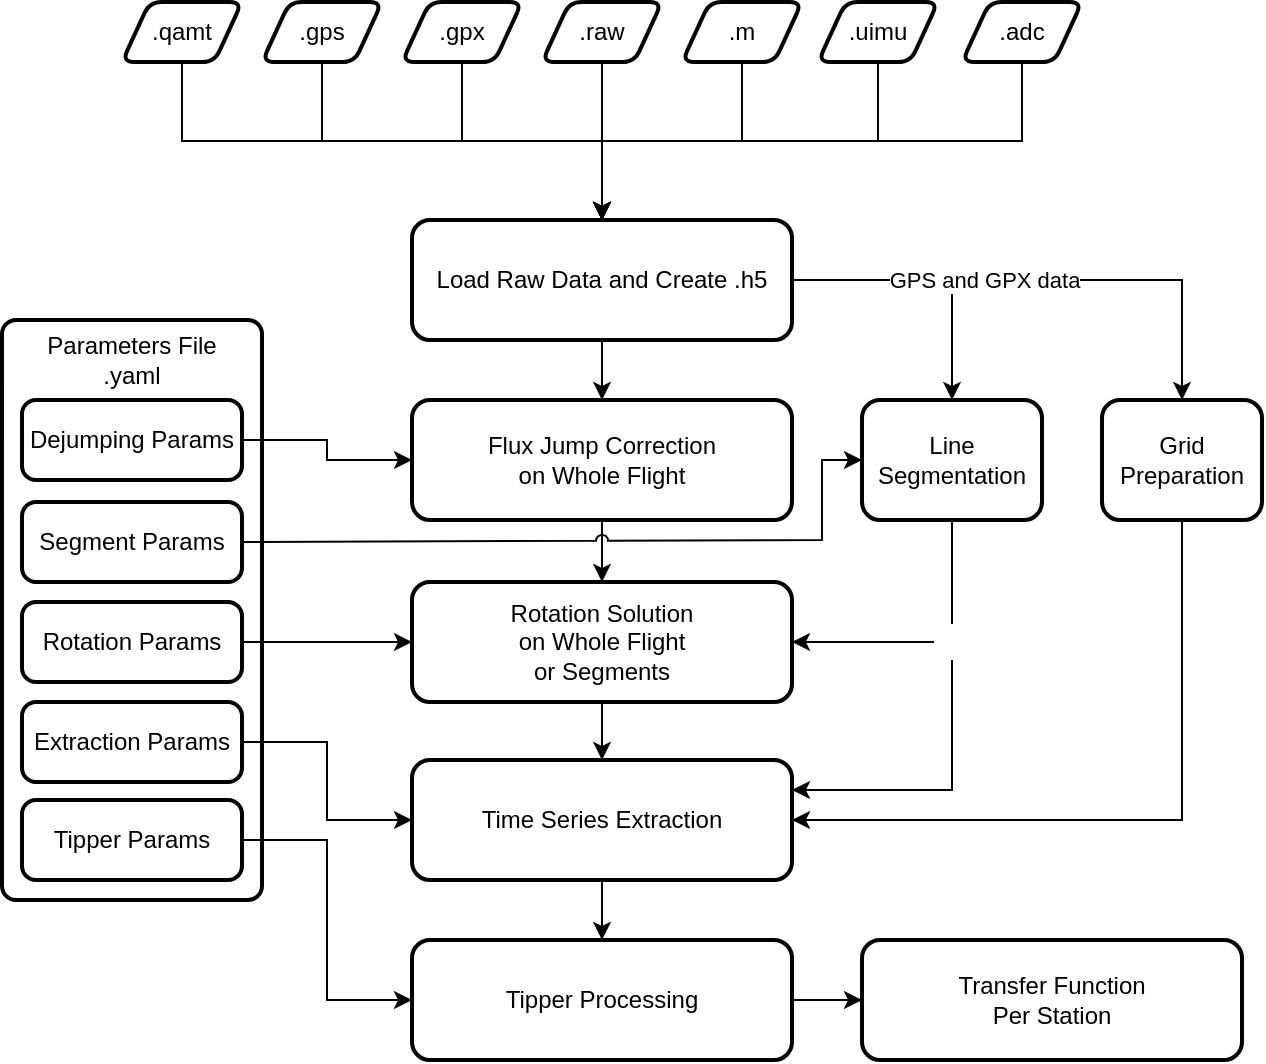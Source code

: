 <mxfile version="21.1.1" type="device">
  <diagram name="Page-1" id="2YBvvXClWsGukQMizWep">
    <mxGraphModel dx="897" dy="1881" grid="1" gridSize="10" guides="1" tooltips="1" connect="1" arrows="1" fold="1" page="1" pageScale="1" pageWidth="850" pageHeight="1100" math="0" shadow="0">
      <root>
        <mxCell id="0" />
        <mxCell id="1" parent="0" />
        <mxCell id="MN9ftSBIloiBMkdkVGjQ-21" style="edgeStyle=orthogonalEdgeStyle;rounded=0;orthogonalLoop=1;jettySize=auto;html=1;exitX=0.5;exitY=1;exitDx=0;exitDy=0;entryX=0.5;entryY=0;entryDx=0;entryDy=0;" edge="1" parent="1" source="MN9ftSBIloiBMkdkVGjQ-1" target="MN9ftSBIloiBMkdkVGjQ-12">
          <mxGeometry relative="1" as="geometry" />
        </mxCell>
        <mxCell id="MN9ftSBIloiBMkdkVGjQ-1" value=".qamt" style="shape=parallelogram;html=1;strokeWidth=2;perimeter=parallelogramPerimeter;whiteSpace=wrap;rounded=1;arcSize=12;size=0.23;" vertex="1" parent="1">
          <mxGeometry x="70" y="-1079" width="60" height="30" as="geometry" />
        </mxCell>
        <mxCell id="MN9ftSBIloiBMkdkVGjQ-29" style="edgeStyle=orthogonalEdgeStyle;rounded=0;orthogonalLoop=1;jettySize=auto;html=1;exitX=0.5;exitY=1;exitDx=0;exitDy=0;entryX=0.5;entryY=0;entryDx=0;entryDy=0;" edge="1" parent="1" source="MN9ftSBIloiBMkdkVGjQ-2" target="MN9ftSBIloiBMkdkVGjQ-12">
          <mxGeometry relative="1" as="geometry" />
        </mxCell>
        <mxCell id="MN9ftSBIloiBMkdkVGjQ-2" value=".gps" style="shape=parallelogram;html=1;strokeWidth=2;perimeter=parallelogramPerimeter;whiteSpace=wrap;rounded=1;arcSize=12;size=0.23;" vertex="1" parent="1">
          <mxGeometry x="140" y="-1079" width="60" height="30" as="geometry" />
        </mxCell>
        <mxCell id="MN9ftSBIloiBMkdkVGjQ-60" style="edgeStyle=orthogonalEdgeStyle;rounded=0;orthogonalLoop=1;jettySize=auto;html=1;exitX=0.5;exitY=1;exitDx=0;exitDy=0;entryX=0.5;entryY=0;entryDx=0;entryDy=0;" edge="1" parent="1" source="MN9ftSBIloiBMkdkVGjQ-5" target="MN9ftSBIloiBMkdkVGjQ-12">
          <mxGeometry relative="1" as="geometry" />
        </mxCell>
        <mxCell id="MN9ftSBIloiBMkdkVGjQ-5" value=".gpx" style="shape=parallelogram;html=1;strokeWidth=2;perimeter=parallelogramPerimeter;whiteSpace=wrap;rounded=1;arcSize=12;size=0.23;" vertex="1" parent="1">
          <mxGeometry x="210" y="-1079" width="60" height="30" as="geometry" />
        </mxCell>
        <mxCell id="MN9ftSBIloiBMkdkVGjQ-32" style="edgeStyle=orthogonalEdgeStyle;rounded=0;orthogonalLoop=1;jettySize=auto;html=1;exitX=0.5;exitY=1;exitDx=0;exitDy=0;entryX=0.5;entryY=0;entryDx=0;entryDy=0;" edge="1" parent="1" source="MN9ftSBIloiBMkdkVGjQ-6" target="MN9ftSBIloiBMkdkVGjQ-12">
          <mxGeometry relative="1" as="geometry" />
        </mxCell>
        <mxCell id="MN9ftSBIloiBMkdkVGjQ-6" value=".raw" style="shape=parallelogram;html=1;strokeWidth=2;perimeter=parallelogramPerimeter;whiteSpace=wrap;rounded=1;arcSize=12;size=0.23;" vertex="1" parent="1">
          <mxGeometry x="280" y="-1079" width="60" height="30" as="geometry" />
        </mxCell>
        <mxCell id="MN9ftSBIloiBMkdkVGjQ-61" style="edgeStyle=orthogonalEdgeStyle;rounded=0;orthogonalLoop=1;jettySize=auto;html=1;exitX=0.5;exitY=1;exitDx=0;exitDy=0;entryX=0.5;entryY=0;entryDx=0;entryDy=0;" edge="1" parent="1" source="MN9ftSBIloiBMkdkVGjQ-7" target="MN9ftSBIloiBMkdkVGjQ-12">
          <mxGeometry relative="1" as="geometry" />
        </mxCell>
        <mxCell id="MN9ftSBIloiBMkdkVGjQ-7" value=".m" style="shape=parallelogram;html=1;strokeWidth=2;perimeter=parallelogramPerimeter;whiteSpace=wrap;rounded=1;arcSize=12;size=0.23;" vertex="1" parent="1">
          <mxGeometry x="350" y="-1079" width="60" height="30" as="geometry" />
        </mxCell>
        <mxCell id="MN9ftSBIloiBMkdkVGjQ-62" style="edgeStyle=orthogonalEdgeStyle;rounded=0;orthogonalLoop=1;jettySize=auto;html=1;exitX=0.5;exitY=1;exitDx=0;exitDy=0;entryX=0.5;entryY=0;entryDx=0;entryDy=0;" edge="1" parent="1" source="MN9ftSBIloiBMkdkVGjQ-8" target="MN9ftSBIloiBMkdkVGjQ-12">
          <mxGeometry relative="1" as="geometry" />
        </mxCell>
        <mxCell id="MN9ftSBIloiBMkdkVGjQ-8" value=".uimu" style="shape=parallelogram;html=1;strokeWidth=2;perimeter=parallelogramPerimeter;whiteSpace=wrap;rounded=1;arcSize=12;size=0.23;" vertex="1" parent="1">
          <mxGeometry x="418" y="-1079" width="60" height="30" as="geometry" />
        </mxCell>
        <mxCell id="MN9ftSBIloiBMkdkVGjQ-36" style="edgeStyle=orthogonalEdgeStyle;rounded=0;orthogonalLoop=1;jettySize=auto;html=1;exitX=0.5;exitY=1;exitDx=0;exitDy=0;entryX=0.5;entryY=0;entryDx=0;entryDy=0;" edge="1" parent="1" source="MN9ftSBIloiBMkdkVGjQ-12" target="MN9ftSBIloiBMkdkVGjQ-35">
          <mxGeometry relative="1" as="geometry" />
        </mxCell>
        <mxCell id="MN9ftSBIloiBMkdkVGjQ-46" style="edgeStyle=orthogonalEdgeStyle;rounded=0;orthogonalLoop=1;jettySize=auto;html=1;exitX=1;exitY=0.5;exitDx=0;exitDy=0;entryX=0.5;entryY=0;entryDx=0;entryDy=0;" edge="1" parent="1" source="MN9ftSBIloiBMkdkVGjQ-12" target="MN9ftSBIloiBMkdkVGjQ-45">
          <mxGeometry relative="1" as="geometry" />
        </mxCell>
        <mxCell id="MN9ftSBIloiBMkdkVGjQ-50" style="edgeStyle=orthogonalEdgeStyle;rounded=0;orthogonalLoop=1;jettySize=auto;html=1;exitX=1;exitY=0.5;exitDx=0;exitDy=0;entryX=0.5;entryY=0;entryDx=0;entryDy=0;" edge="1" parent="1" source="MN9ftSBIloiBMkdkVGjQ-12" target="MN9ftSBIloiBMkdkVGjQ-44">
          <mxGeometry relative="1" as="geometry" />
        </mxCell>
        <mxCell id="MN9ftSBIloiBMkdkVGjQ-51" value="GPS and GPX data" style="edgeLabel;html=1;align=center;verticalAlign=middle;resizable=0;points=[];" vertex="1" connectable="0" parent="MN9ftSBIloiBMkdkVGjQ-50">
          <mxGeometry x="-0.292" y="3" relative="1" as="geometry">
            <mxPoint x="46" y="3" as="offset" />
          </mxGeometry>
        </mxCell>
        <mxCell id="MN9ftSBIloiBMkdkVGjQ-12" value="Load Raw Data and Create .h5" style="rounded=1;whiteSpace=wrap;html=1;strokeWidth=2;" vertex="1" parent="1">
          <mxGeometry x="215" y="-970" width="190" height="60" as="geometry" />
        </mxCell>
        <mxCell id="MN9ftSBIloiBMkdkVGjQ-16" value="" style="group" vertex="1" connectable="0" parent="1">
          <mxGeometry x="490" y="-1080" width="60" height="31" as="geometry" />
        </mxCell>
        <mxCell id="MN9ftSBIloiBMkdkVGjQ-9" value=".adc" style="shape=parallelogram;html=1;strokeWidth=2;perimeter=parallelogramPerimeter;whiteSpace=wrap;rounded=1;arcSize=12;size=0.23;" vertex="1" parent="MN9ftSBIloiBMkdkVGjQ-16">
          <mxGeometry y="1" width="60" height="30" as="geometry" />
        </mxCell>
        <mxCell id="MN9ftSBIloiBMkdkVGjQ-10" value="" style="shape=image;html=1;verticalAlign=top;verticalLabelPosition=bottom;labelBackgroundColor=#ffffff;imageAspect=0;aspect=fixed;image=https://cdn4.iconfinder.com/data/icons/evil-icons-user-interface/64/question-128.png" vertex="1" parent="MN9ftSBIloiBMkdkVGjQ-16">
          <mxGeometry x="39" width="18" height="18" as="geometry" />
        </mxCell>
        <mxCell id="MN9ftSBIloiBMkdkVGjQ-39" style="edgeStyle=orthogonalEdgeStyle;rounded=0;orthogonalLoop=1;jettySize=auto;html=1;exitX=0.5;exitY=1;exitDx=0;exitDy=0;entryX=0.5;entryY=0;entryDx=0;entryDy=0;" edge="1" parent="1" source="MN9ftSBIloiBMkdkVGjQ-35" target="MN9ftSBIloiBMkdkVGjQ-38">
          <mxGeometry relative="1" as="geometry" />
        </mxCell>
        <mxCell id="MN9ftSBIloiBMkdkVGjQ-35" value="Flux Jump Correction&lt;br&gt;on Whole Flight" style="rounded=1;whiteSpace=wrap;html=1;strokeWidth=2;" vertex="1" parent="1">
          <mxGeometry x="215" y="-880" width="190" height="60" as="geometry" />
        </mxCell>
        <mxCell id="MN9ftSBIloiBMkdkVGjQ-74" value="" style="edgeStyle=orthogonalEdgeStyle;rounded=0;orthogonalLoop=1;jettySize=auto;html=1;" edge="1" parent="1" source="MN9ftSBIloiBMkdkVGjQ-38" target="MN9ftSBIloiBMkdkVGjQ-40">
          <mxGeometry relative="1" as="geometry" />
        </mxCell>
        <mxCell id="MN9ftSBIloiBMkdkVGjQ-38" value="Rotation Solution&lt;br&gt;on Whole Flight&lt;br&gt;or Segments" style="rounded=1;whiteSpace=wrap;html=1;strokeWidth=2;" vertex="1" parent="1">
          <mxGeometry x="215" y="-789" width="190" height="60" as="geometry" />
        </mxCell>
        <mxCell id="MN9ftSBIloiBMkdkVGjQ-43" style="edgeStyle=orthogonalEdgeStyle;rounded=0;orthogonalLoop=1;jettySize=auto;html=1;exitX=0.5;exitY=1;exitDx=0;exitDy=0;entryX=0.5;entryY=0;entryDx=0;entryDy=0;" edge="1" parent="1" source="MN9ftSBIloiBMkdkVGjQ-40" target="MN9ftSBIloiBMkdkVGjQ-41">
          <mxGeometry relative="1" as="geometry" />
        </mxCell>
        <mxCell id="MN9ftSBIloiBMkdkVGjQ-40" value="Time Series Extraction" style="rounded=1;whiteSpace=wrap;html=1;strokeWidth=2;" vertex="1" parent="1">
          <mxGeometry x="215" y="-700" width="190" height="60" as="geometry" />
        </mxCell>
        <mxCell id="MN9ftSBIloiBMkdkVGjQ-81" value="" style="edgeStyle=orthogonalEdgeStyle;rounded=0;orthogonalLoop=1;jettySize=auto;html=1;" edge="1" parent="1" source="MN9ftSBIloiBMkdkVGjQ-41" target="MN9ftSBIloiBMkdkVGjQ-80">
          <mxGeometry relative="1" as="geometry" />
        </mxCell>
        <mxCell id="MN9ftSBIloiBMkdkVGjQ-41" value="Tipper Processing" style="rounded=1;whiteSpace=wrap;html=1;strokeWidth=2;" vertex="1" parent="1">
          <mxGeometry x="215" y="-610" width="190" height="60" as="geometry" />
        </mxCell>
        <mxCell id="MN9ftSBIloiBMkdkVGjQ-52" style="edgeStyle=orthogonalEdgeStyle;rounded=0;orthogonalLoop=1;jettySize=auto;html=1;exitX=0.5;exitY=1;exitDx=0;exitDy=0;entryX=0.5;entryY=0;entryDx=0;entryDy=0;endArrow=none;endFill=0;" edge="1" parent="1" source="MN9ftSBIloiBMkdkVGjQ-44" target="MN9ftSBIloiBMkdkVGjQ-49">
          <mxGeometry relative="1" as="geometry" />
        </mxCell>
        <mxCell id="MN9ftSBIloiBMkdkVGjQ-44" value="Line Segmentation" style="rounded=1;whiteSpace=wrap;html=1;strokeWidth=2;" vertex="1" parent="1">
          <mxGeometry x="440" y="-880" width="90" height="60" as="geometry" />
        </mxCell>
        <mxCell id="MN9ftSBIloiBMkdkVGjQ-55" style="edgeStyle=orthogonalEdgeStyle;rounded=0;orthogonalLoop=1;jettySize=auto;html=1;exitX=0.5;exitY=1;exitDx=0;exitDy=0;entryX=1;entryY=0.5;entryDx=0;entryDy=0;" edge="1" parent="1" source="MN9ftSBIloiBMkdkVGjQ-45" target="MN9ftSBIloiBMkdkVGjQ-40">
          <mxGeometry relative="1" as="geometry" />
        </mxCell>
        <mxCell id="MN9ftSBIloiBMkdkVGjQ-45" value="Grid Preparation" style="rounded=1;whiteSpace=wrap;html=1;strokeWidth=2;" vertex="1" parent="1">
          <mxGeometry x="560" y="-880" width="80" height="60" as="geometry" />
        </mxCell>
        <mxCell id="MN9ftSBIloiBMkdkVGjQ-53" style="edgeStyle=orthogonalEdgeStyle;rounded=0;orthogonalLoop=1;jettySize=auto;html=1;exitX=0.5;exitY=1;exitDx=0;exitDy=0;entryX=1;entryY=0.25;entryDx=0;entryDy=0;" edge="1" parent="1" source="MN9ftSBIloiBMkdkVGjQ-49" target="MN9ftSBIloiBMkdkVGjQ-40">
          <mxGeometry relative="1" as="geometry" />
        </mxCell>
        <mxCell id="MN9ftSBIloiBMkdkVGjQ-54" style="edgeStyle=orthogonalEdgeStyle;rounded=0;orthogonalLoop=1;jettySize=auto;html=1;exitX=0;exitY=0.5;exitDx=0;exitDy=0;entryX=1;entryY=0.5;entryDx=0;entryDy=0;" edge="1" parent="1" source="MN9ftSBIloiBMkdkVGjQ-49" target="MN9ftSBIloiBMkdkVGjQ-38">
          <mxGeometry relative="1" as="geometry" />
        </mxCell>
        <mxCell id="MN9ftSBIloiBMkdkVGjQ-49" value="" style="shape=image;html=1;verticalAlign=top;verticalLabelPosition=bottom;labelBackgroundColor=#ffffff;imageAspect=0;aspect=fixed;image=https://cdn1.iconfinder.com/data/icons/ui-essential-17/32/UI_Essential_Outline_1_essential-app-ui-question-help-128.png" vertex="1" parent="1">
          <mxGeometry x="476" y="-768" width="18" height="18" as="geometry" />
        </mxCell>
        <mxCell id="MN9ftSBIloiBMkdkVGjQ-63" style="edgeStyle=orthogonalEdgeStyle;rounded=0;orthogonalLoop=1;jettySize=auto;html=1;exitX=0.5;exitY=1;exitDx=0;exitDy=0;entryX=0.5;entryY=0;entryDx=0;entryDy=0;" edge="1" parent="1" source="MN9ftSBIloiBMkdkVGjQ-9" target="MN9ftSBIloiBMkdkVGjQ-12">
          <mxGeometry relative="1" as="geometry" />
        </mxCell>
        <mxCell id="MN9ftSBIloiBMkdkVGjQ-64" value="" style="rounded=1;whiteSpace=wrap;html=1;absoluteArcSize=1;arcSize=14;strokeWidth=2;" vertex="1" parent="1">
          <mxGeometry x="10" y="-920" width="130" height="290" as="geometry" />
        </mxCell>
        <mxCell id="MN9ftSBIloiBMkdkVGjQ-65" value="Parameters File&lt;br&gt;.yaml" style="text;html=1;strokeColor=none;fillColor=none;align=center;verticalAlign=middle;whiteSpace=wrap;rounded=0;" vertex="1" parent="1">
          <mxGeometry x="10" y="-915" width="130" height="30" as="geometry" />
        </mxCell>
        <mxCell id="MN9ftSBIloiBMkdkVGjQ-66" value="" style="shape=image;html=1;verticalAlign=top;verticalLabelPosition=bottom;labelBackgroundColor=#ffffff;imageAspect=0;aspect=fixed;image=https://cdn1.iconfinder.com/data/icons/ui-essential-17/32/UI_Essential_Outline_1_essential-app-ui-question-help-128.png" vertex="1" parent="1">
          <mxGeometry x="49" y="-901" width="10" height="10" as="geometry" />
        </mxCell>
        <mxCell id="MN9ftSBIloiBMkdkVGjQ-79" style="edgeStyle=orthogonalEdgeStyle;rounded=0;orthogonalLoop=1;jettySize=auto;html=1;exitX=1;exitY=0.5;exitDx=0;exitDy=0;entryX=0;entryY=0.5;entryDx=0;entryDy=0;" edge="1" parent="1" source="MN9ftSBIloiBMkdkVGjQ-68" target="MN9ftSBIloiBMkdkVGjQ-35">
          <mxGeometry relative="1" as="geometry" />
        </mxCell>
        <mxCell id="MN9ftSBIloiBMkdkVGjQ-68" value="Dejumping Params" style="rounded=1;whiteSpace=wrap;html=1;absoluteArcSize=1;arcSize=14;strokeWidth=2;" vertex="1" parent="1">
          <mxGeometry x="20" y="-880" width="110" height="40" as="geometry" />
        </mxCell>
        <mxCell id="MN9ftSBIloiBMkdkVGjQ-78" style="edgeStyle=orthogonalEdgeStyle;rounded=0;orthogonalLoop=1;jettySize=auto;html=1;exitX=1;exitY=0.5;exitDx=0;exitDy=0;entryX=0;entryY=0.5;entryDx=0;entryDy=0;" edge="1" parent="1" source="MN9ftSBIloiBMkdkVGjQ-69" target="MN9ftSBIloiBMkdkVGjQ-38">
          <mxGeometry relative="1" as="geometry" />
        </mxCell>
        <mxCell id="MN9ftSBIloiBMkdkVGjQ-69" value="Rotation Params" style="rounded=1;whiteSpace=wrap;html=1;absoluteArcSize=1;arcSize=14;strokeWidth=2;" vertex="1" parent="1">
          <mxGeometry x="20" y="-779" width="110" height="40" as="geometry" />
        </mxCell>
        <mxCell id="MN9ftSBIloiBMkdkVGjQ-77" style="edgeStyle=orthogonalEdgeStyle;rounded=0;orthogonalLoop=1;jettySize=auto;html=1;exitX=1;exitY=0.5;exitDx=0;exitDy=0;entryX=0;entryY=0.5;entryDx=0;entryDy=0;" edge="1" parent="1" source="MN9ftSBIloiBMkdkVGjQ-70" target="MN9ftSBIloiBMkdkVGjQ-40">
          <mxGeometry relative="1" as="geometry" />
        </mxCell>
        <mxCell id="MN9ftSBIloiBMkdkVGjQ-70" value="Extraction Params" style="rounded=1;whiteSpace=wrap;html=1;absoluteArcSize=1;arcSize=14;strokeWidth=2;" vertex="1" parent="1">
          <mxGeometry x="20" y="-729" width="110" height="40" as="geometry" />
        </mxCell>
        <mxCell id="MN9ftSBIloiBMkdkVGjQ-76" style="edgeStyle=orthogonalEdgeStyle;rounded=0;orthogonalLoop=1;jettySize=auto;html=1;exitX=1;exitY=0.5;exitDx=0;exitDy=0;entryX=0;entryY=0.5;entryDx=0;entryDy=0;jumpStyle=arc;" edge="1" parent="1" source="MN9ftSBIloiBMkdkVGjQ-71" target="MN9ftSBIloiBMkdkVGjQ-44">
          <mxGeometry relative="1" as="geometry">
            <Array as="points">
              <mxPoint x="180" y="-810" />
              <mxPoint x="420" y="-810" />
              <mxPoint x="420" y="-850" />
            </Array>
          </mxGeometry>
        </mxCell>
        <mxCell id="MN9ftSBIloiBMkdkVGjQ-71" value="Segment Params" style="rounded=1;whiteSpace=wrap;html=1;absoluteArcSize=1;arcSize=14;strokeWidth=2;" vertex="1" parent="1">
          <mxGeometry x="20" y="-829" width="110" height="40" as="geometry" />
        </mxCell>
        <mxCell id="MN9ftSBIloiBMkdkVGjQ-75" style="edgeStyle=orthogonalEdgeStyle;rounded=0;orthogonalLoop=1;jettySize=auto;html=1;exitX=1;exitY=0.5;exitDx=0;exitDy=0;entryX=0;entryY=0.5;entryDx=0;entryDy=0;" edge="1" parent="1" source="MN9ftSBIloiBMkdkVGjQ-72" target="MN9ftSBIloiBMkdkVGjQ-41">
          <mxGeometry relative="1" as="geometry" />
        </mxCell>
        <mxCell id="MN9ftSBIloiBMkdkVGjQ-72" value="Tipper Params" style="rounded=1;whiteSpace=wrap;html=1;absoluteArcSize=1;arcSize=14;strokeWidth=2;" vertex="1" parent="1">
          <mxGeometry x="20" y="-680" width="110" height="40" as="geometry" />
        </mxCell>
        <mxCell id="MN9ftSBIloiBMkdkVGjQ-80" value="Transfer Function&lt;br&gt;Per Station" style="rounded=1;whiteSpace=wrap;html=1;strokeWidth=2;" vertex="1" parent="1">
          <mxGeometry x="440" y="-610" width="190" height="60" as="geometry" />
        </mxCell>
        <mxCell id="MN9ftSBIloiBMkdkVGjQ-84" value="" style="shape=image;html=1;verticalAlign=top;verticalLabelPosition=bottom;labelBackgroundColor=#ffffff;imageAspect=0;aspect=fixed;image=https://cdn4.iconfinder.com/data/icons/evil-icons-user-interface/64/question-128.png" vertex="1" parent="1">
          <mxGeometry x="250" y="-761" width="18" height="18" as="geometry" />
        </mxCell>
      </root>
    </mxGraphModel>
  </diagram>
</mxfile>
